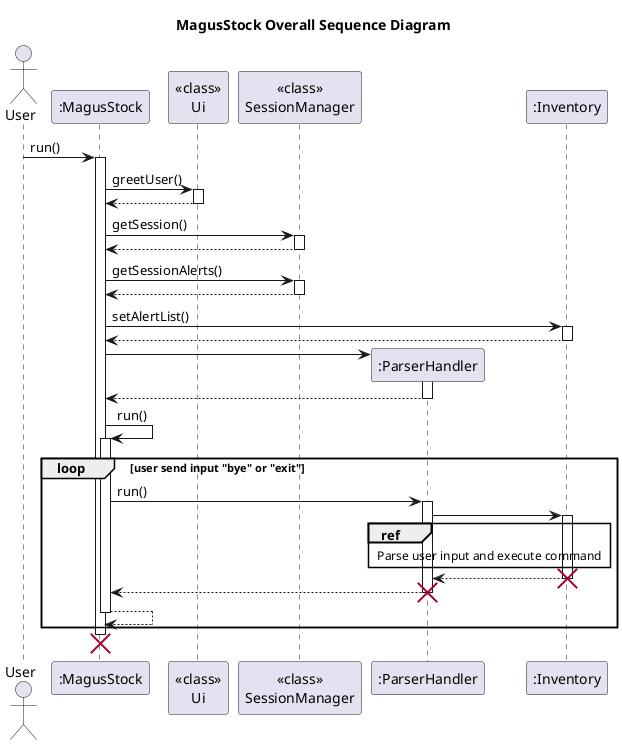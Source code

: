 
@startuml
title MagusStock Overall Sequence Diagram

actor User
participant ":MagusStock"
participant "<<class>>\nUi"
participant "<<class>>\nSessionManager"
participant ":ParserHandler"
participant ":Inventory"
User -> ":MagusStock": run()
activate ":MagusStock"
":MagusStock" -> "<<class>>\nUi": greetUser()
activate "<<class>>\nUi"
"<<class>>\nUi" --> ":MagusStock":
deactivate "<<class>>\nUi"
":MagusStock" -> "<<class>>\nSessionManager": getSession()
activate "<<class>>\nSessionManager"
"<<class>>\nSessionManager" --> ":MagusStock":
deactivate "<<class>>\nSessionManager"
":MagusStock" -> "<<class>>\nSessionManager": getSessionAlerts()
activate "<<class>>\nSessionManager"
"<<class>>\nSessionManager" --> ":MagusStock":
deactivate "<<class>>\nSessionManager"
":MagusStock" -> ":Inventory": setAlertList()
activate ":Inventory"
":Inventory" --> ":MagusStock":
deactivate ":Inventory"
":MagusStock" -> ":ParserHandler"**:
activate ":ParserHandler"
":ParserHandler" --> ":MagusStock":
deactivate ":ParserHandler"
":MagusStock" -> ":MagusStock": run()
activate ":MagusStock"
loop user send input "bye" or "exit"
":MagusStock" -> ":ParserHandler": run()
activate ":ParserHandler"
":ParserHandler" -> ":Inventory":
activate ":Inventory"
ref over ":ParserHandler", ":Inventory": Parse user input and execute command
":Inventory" --> ":ParserHandler":
destroy ":Inventory"
deactivate ":Inventory"
":ParserHandler" --> ":MagusStock":
deactivate ":ParserHandler"
destroy ":ParserHandler"
":MagusStock" --> ":MagusStock":
deactivate ":MagusStock"
end
destroy ":MagusStock"


@enduml